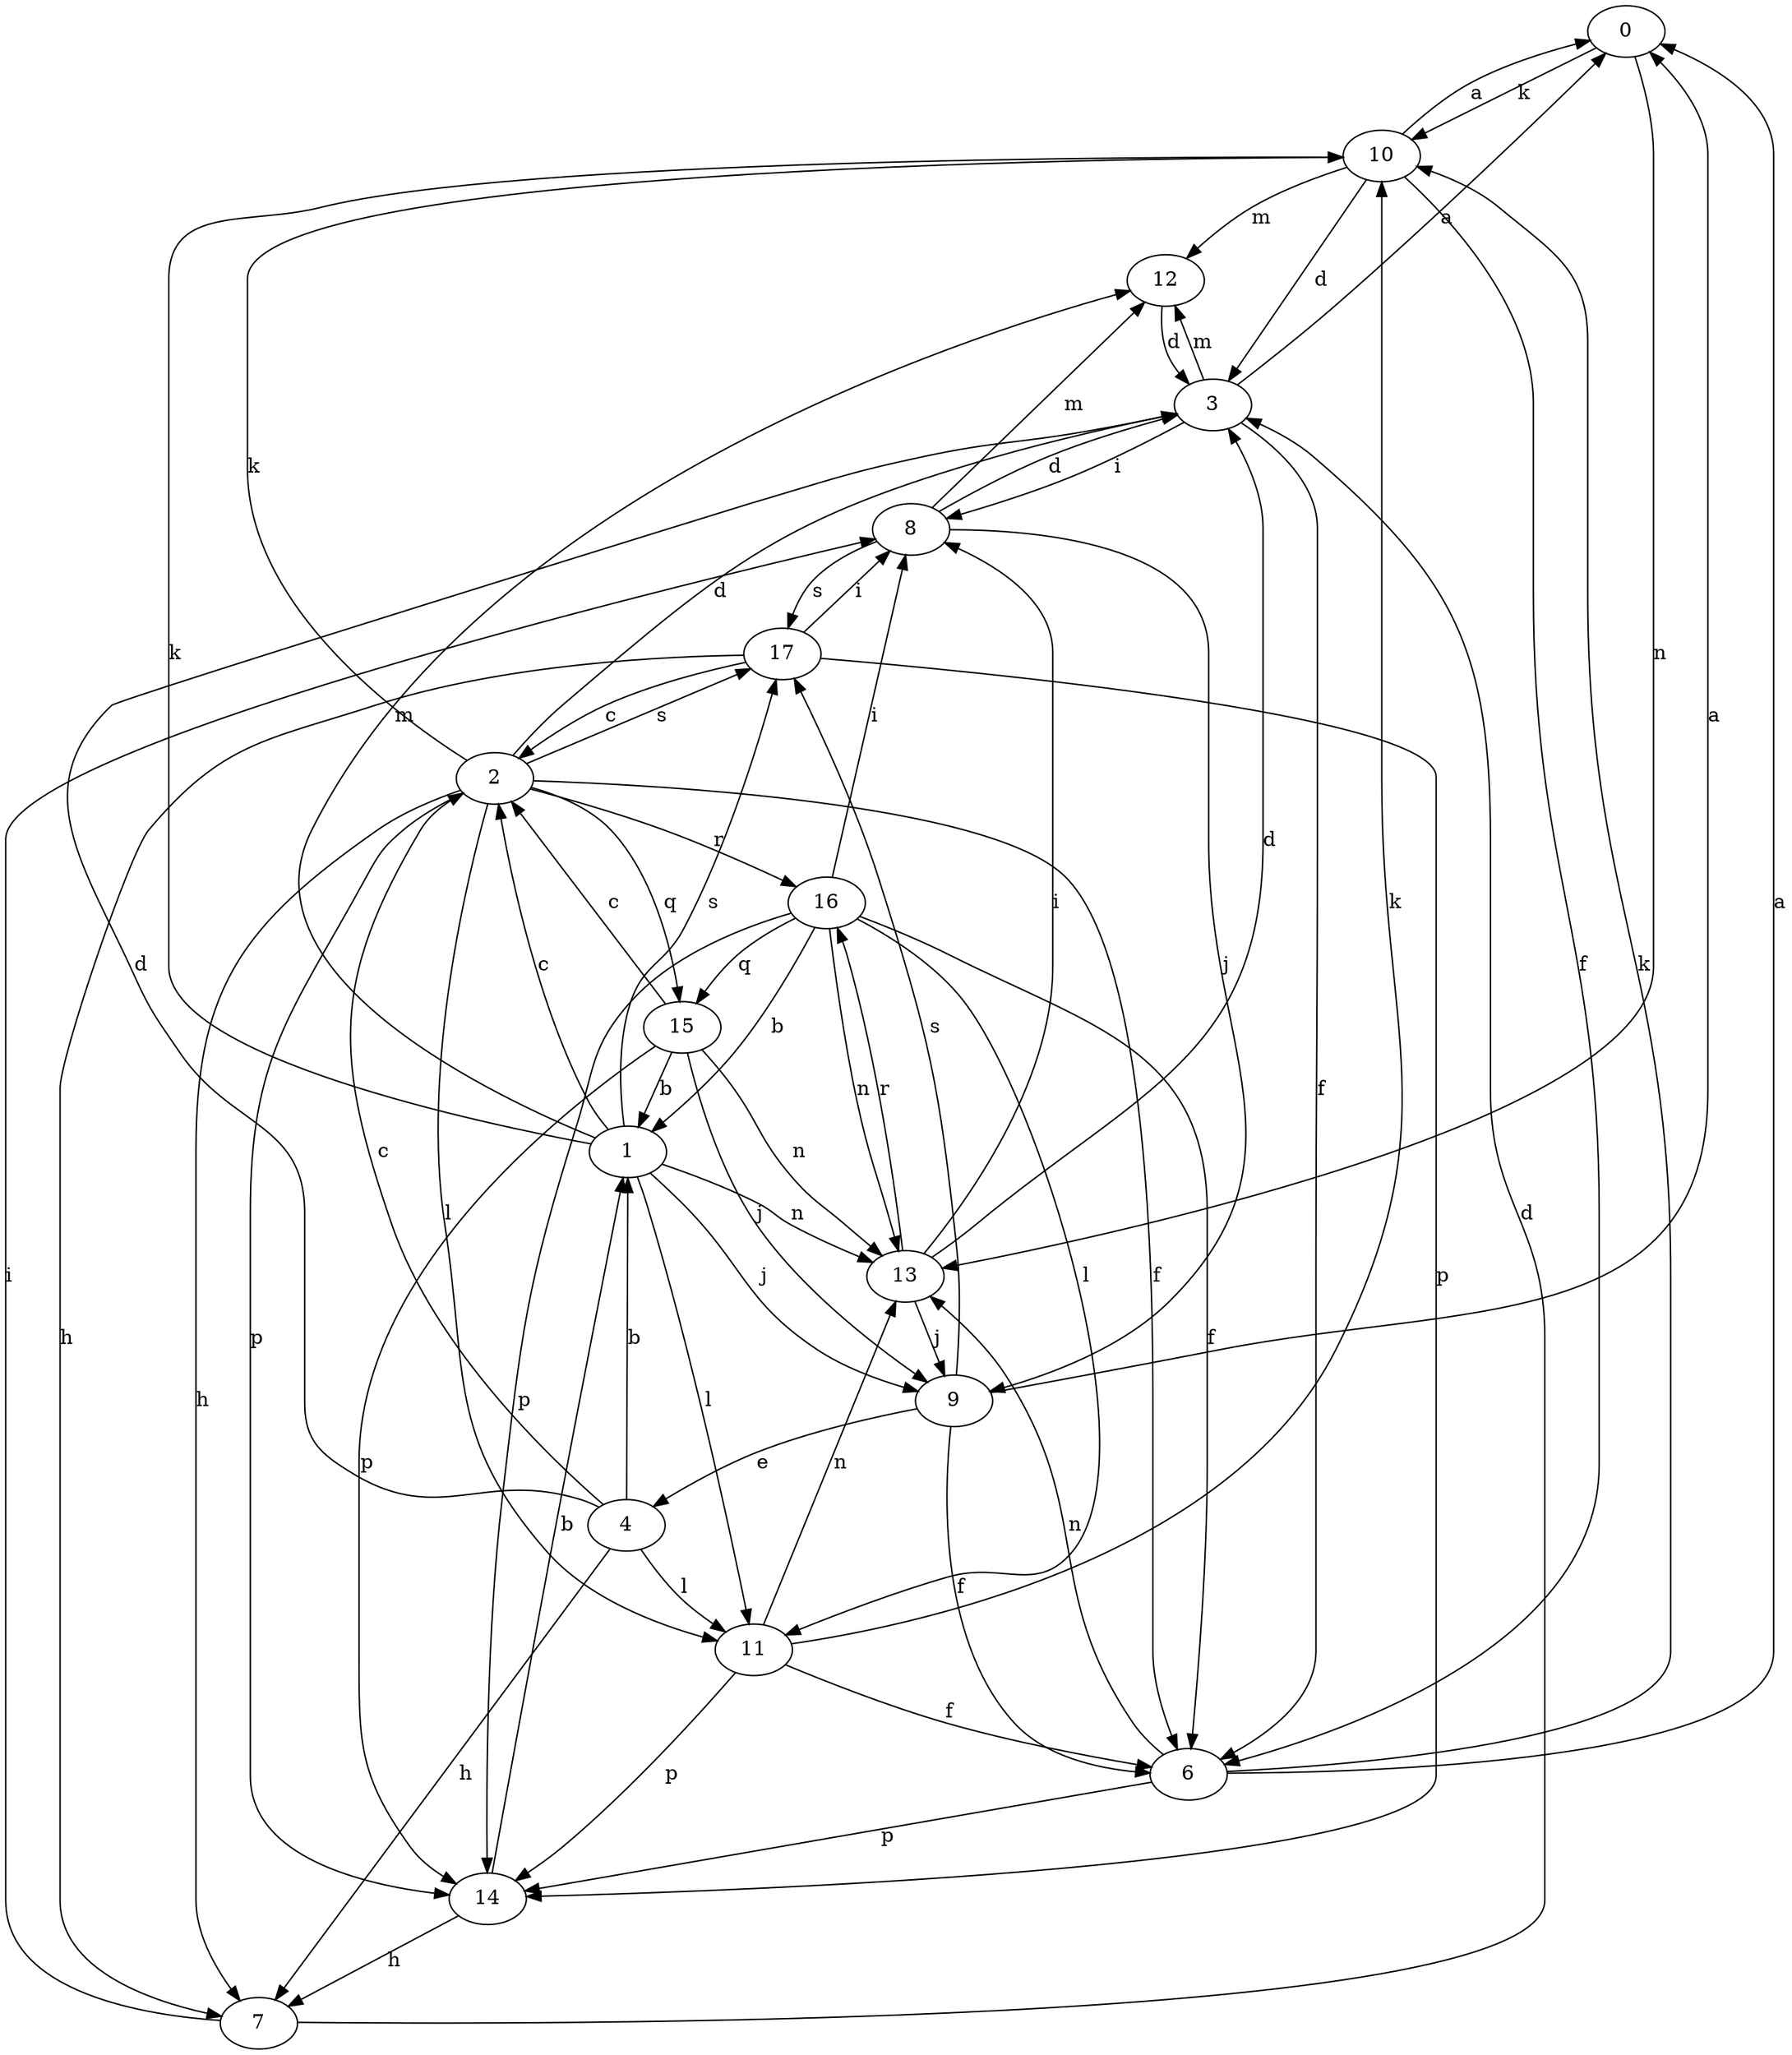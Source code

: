 strict digraph  {
0;
1;
2;
3;
4;
6;
7;
8;
9;
10;
11;
12;
13;
14;
15;
16;
17;
0 -> 10  [label=k];
0 -> 13  [label=n];
1 -> 2  [label=c];
1 -> 9  [label=j];
1 -> 10  [label=k];
1 -> 11  [label=l];
1 -> 12  [label=m];
1 -> 13  [label=n];
1 -> 17  [label=s];
2 -> 3  [label=d];
2 -> 6  [label=f];
2 -> 7  [label=h];
2 -> 10  [label=k];
2 -> 11  [label=l];
2 -> 14  [label=p];
2 -> 15  [label=q];
2 -> 16  [label=r];
2 -> 17  [label=s];
3 -> 0  [label=a];
3 -> 6  [label=f];
3 -> 8  [label=i];
3 -> 12  [label=m];
4 -> 1  [label=b];
4 -> 2  [label=c];
4 -> 3  [label=d];
4 -> 7  [label=h];
4 -> 11  [label=l];
6 -> 0  [label=a];
6 -> 10  [label=k];
6 -> 13  [label=n];
6 -> 14  [label=p];
7 -> 3  [label=d];
7 -> 8  [label=i];
8 -> 3  [label=d];
8 -> 9  [label=j];
8 -> 12  [label=m];
8 -> 17  [label=s];
9 -> 0  [label=a];
9 -> 4  [label=e];
9 -> 6  [label=f];
9 -> 17  [label=s];
10 -> 0  [label=a];
10 -> 3  [label=d];
10 -> 6  [label=f];
10 -> 12  [label=m];
11 -> 6  [label=f];
11 -> 10  [label=k];
11 -> 13  [label=n];
11 -> 14  [label=p];
12 -> 3  [label=d];
13 -> 3  [label=d];
13 -> 8  [label=i];
13 -> 9  [label=j];
13 -> 16  [label=r];
14 -> 1  [label=b];
14 -> 7  [label=h];
15 -> 1  [label=b];
15 -> 2  [label=c];
15 -> 9  [label=j];
15 -> 13  [label=n];
15 -> 14  [label=p];
16 -> 1  [label=b];
16 -> 6  [label=f];
16 -> 8  [label=i];
16 -> 11  [label=l];
16 -> 13  [label=n];
16 -> 14  [label=p];
16 -> 15  [label=q];
17 -> 2  [label=c];
17 -> 7  [label=h];
17 -> 8  [label=i];
17 -> 14  [label=p];
}

